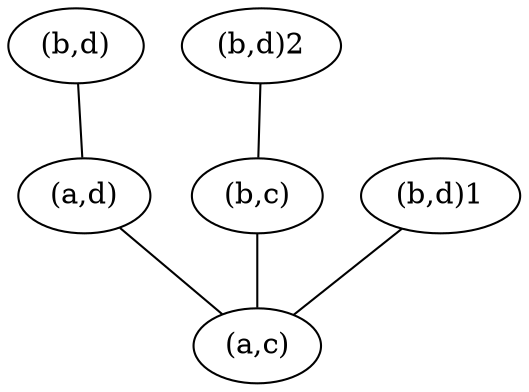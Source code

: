 graph forest_graph{
 rankdir=BT 
"(a,d)" -- "(b,d)"
"(b,c)" -- "(b,d)2"
"(a,c)" -- "(b,d)1"
"(a,c)" -- "(a,d)"
"(a,c)" -- "(b,c)"
}